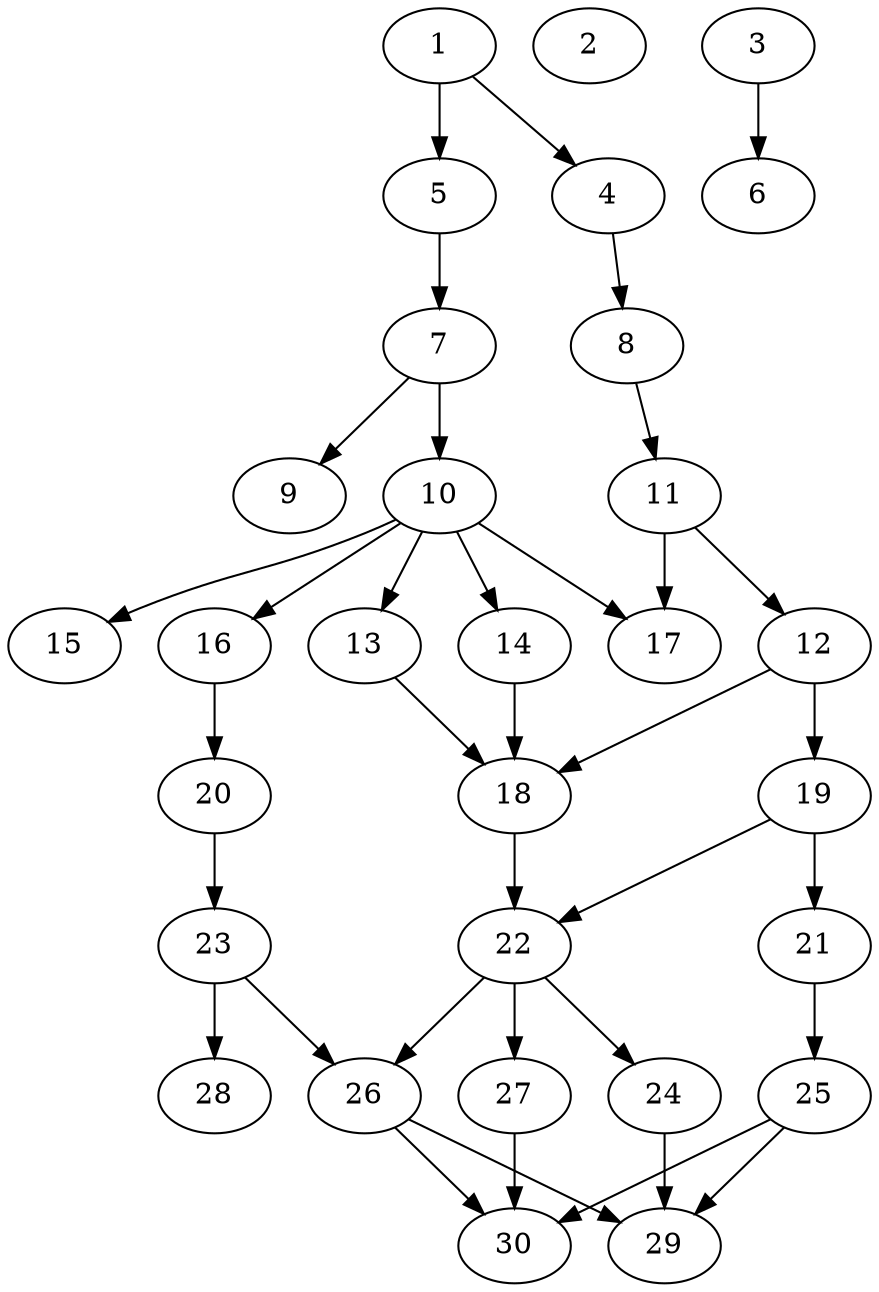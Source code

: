 // DAG (tier=2-normal, mode=compute, n=30, ccr=0.378, fat=0.510, density=0.470, regular=0.532, jump=0.150, mindata=524288, maxdata=8388608)
// DAG automatically generated by daggen at Sun Aug 24 16:33:33 2025
// /home/ermia/Project/Environments/daggen/bin/daggen --dot --ccr 0.378 --fat 0.510 --regular 0.532 --density 0.470 --jump 0.150 --mindata 524288 --maxdata 8388608 -n 30 
digraph G {
  1 [size="168419017998957805568", alpha="0.12", expect_size="84209508999478902784"]
  1 -> 4 [size ="243978041556992"]
  1 -> 5 [size ="243978041556992"]
  2 [size="56577817595321778176", alpha="0.10", expect_size="28288908797660889088"]
  3 [size="445417224084010303488", alpha="0.14", expect_size="222708612042005151744"]
  3 -> 6 [size ="466589174464512"]
  4 [size="20013881985868508", alpha="0.15", expect_size="10006940992934254"]
  4 -> 8 [size ="23535288320000"]
  5 [size="1318174709948649728", alpha="0.15", expect_size="659087354974324864"]
  5 -> 7 [size ="509055126732800"]
  6 [size="15437072817141408", alpha="0.05", expect_size="7718536408570704"]
  7 [size="121514507795244777472", alpha="0.14", expect_size="60757253897622388736"]
  7 -> 9 [size ="196264645885952"]
  7 -> 10 [size ="196264645885952"]
  8 [size="121099258118609840", alpha="0.18", expect_size="60549629059304920"]
  8 -> 11 [size ="58997952479232"]
  9 [size="13304235805854662656", alpha="0.13", expect_size="6652117902927331328"]
  10 [size="525386032011542528000", alpha="0.17", expect_size="262693016005771264000"]
  10 -> 13 [size ="520885580595200"]
  10 -> 14 [size ="520885580595200"]
  10 -> 15 [size ="520885580595200"]
  10 -> 16 [size ="520885580595200"]
  10 -> 17 [size ="520885580595200"]
  11 [size="2577844221554758", alpha="0.08", expect_size="1288922110777379"]
  11 -> 12 [size ="45073030971392"]
  11 -> 17 [size ="45073030971392"]
  12 [size="10844592816149070", alpha="0.01", expect_size="5422296408074535"]
  12 -> 18 [size ="14089640214528"]
  12 -> 19 [size ="14089640214528"]
  13 [size="204443977008536", alpha="0.03", expect_size="102221988504268"]
  13 -> 18 [size ="8007169605632"]
  14 [size="21894596358255080", alpha="0.09", expect_size="10947298179127540"]
  14 -> 18 [size ="428366918320128"]
  15 [size="17216953054024088", alpha="0.05", expect_size="8608476527012044"]
  16 [size="952656256587877", alpha="0.08", expect_size="476328128293938"]
  16 -> 20 [size ="22507004362752"]
  17 [size="209499914764288000000", alpha="0.13", expect_size="104749957382144000000"]
  18 [size="133942160976063344", alpha="0.15", expect_size="66971080488031672"]
  18 -> 22 [size ="161150939430912"]
  19 [size="1278843692253184000", alpha="0.03", expect_size="639421846126592000"]
  19 -> 21 [size ="9425439948800"]
  19 -> 22 [size ="9425439948800"]
  20 [size="57919577925485224", alpha="0.07", expect_size="28959788962742612"]
  20 -> 23 [size ="56402055790592"]
  21 [size="14059852531485740", alpha="0.09", expect_size="7029926265742870"]
  21 -> 25 [size ="219816434597888"]
  22 [size="19412262278900444", alpha="0.15", expect_size="9706131139450222"]
  22 -> 24 [size ="345640521433088"]
  22 -> 26 [size ="345640521433088"]
  22 -> 27 [size ="345640521433088"]
  23 [size="22452498677628928000", alpha="0.09", expect_size="11226249338814464000"]
  23 -> 26 [size ="63669744435200"]
  23 -> 28 [size ="63669744435200"]
  24 [size="161945643086415659008", alpha="0.06", expect_size="80972821543207829504"]
  24 -> 29 [size ="237685578924032"]
  25 [size="1039689070489466368", alpha="0.07", expect_size="519844535244733184"]
  25 -> 29 [size ="407409197580288"]
  25 -> 30 [size ="407409197580288"]
  26 [size="9382475678069054", alpha="0.02", expect_size="4691237839034527"]
  26 -> 29 [size ="6840146460672"]
  26 -> 30 [size ="6840146460672"]
  27 [size="3731439462158494", alpha="0.16", expect_size="1865719731079247"]
  27 -> 30 [size ="188790119333888"]
  28 [size="87048567018223566848", alpha="0.02", expect_size="43524283509111783424"]
  29 [size="97584036308282507264", alpha="0.06", expect_size="48792018154141253632"]
  30 [size="79665083216342024192", alpha="0.15", expect_size="39832541608171012096"]
}